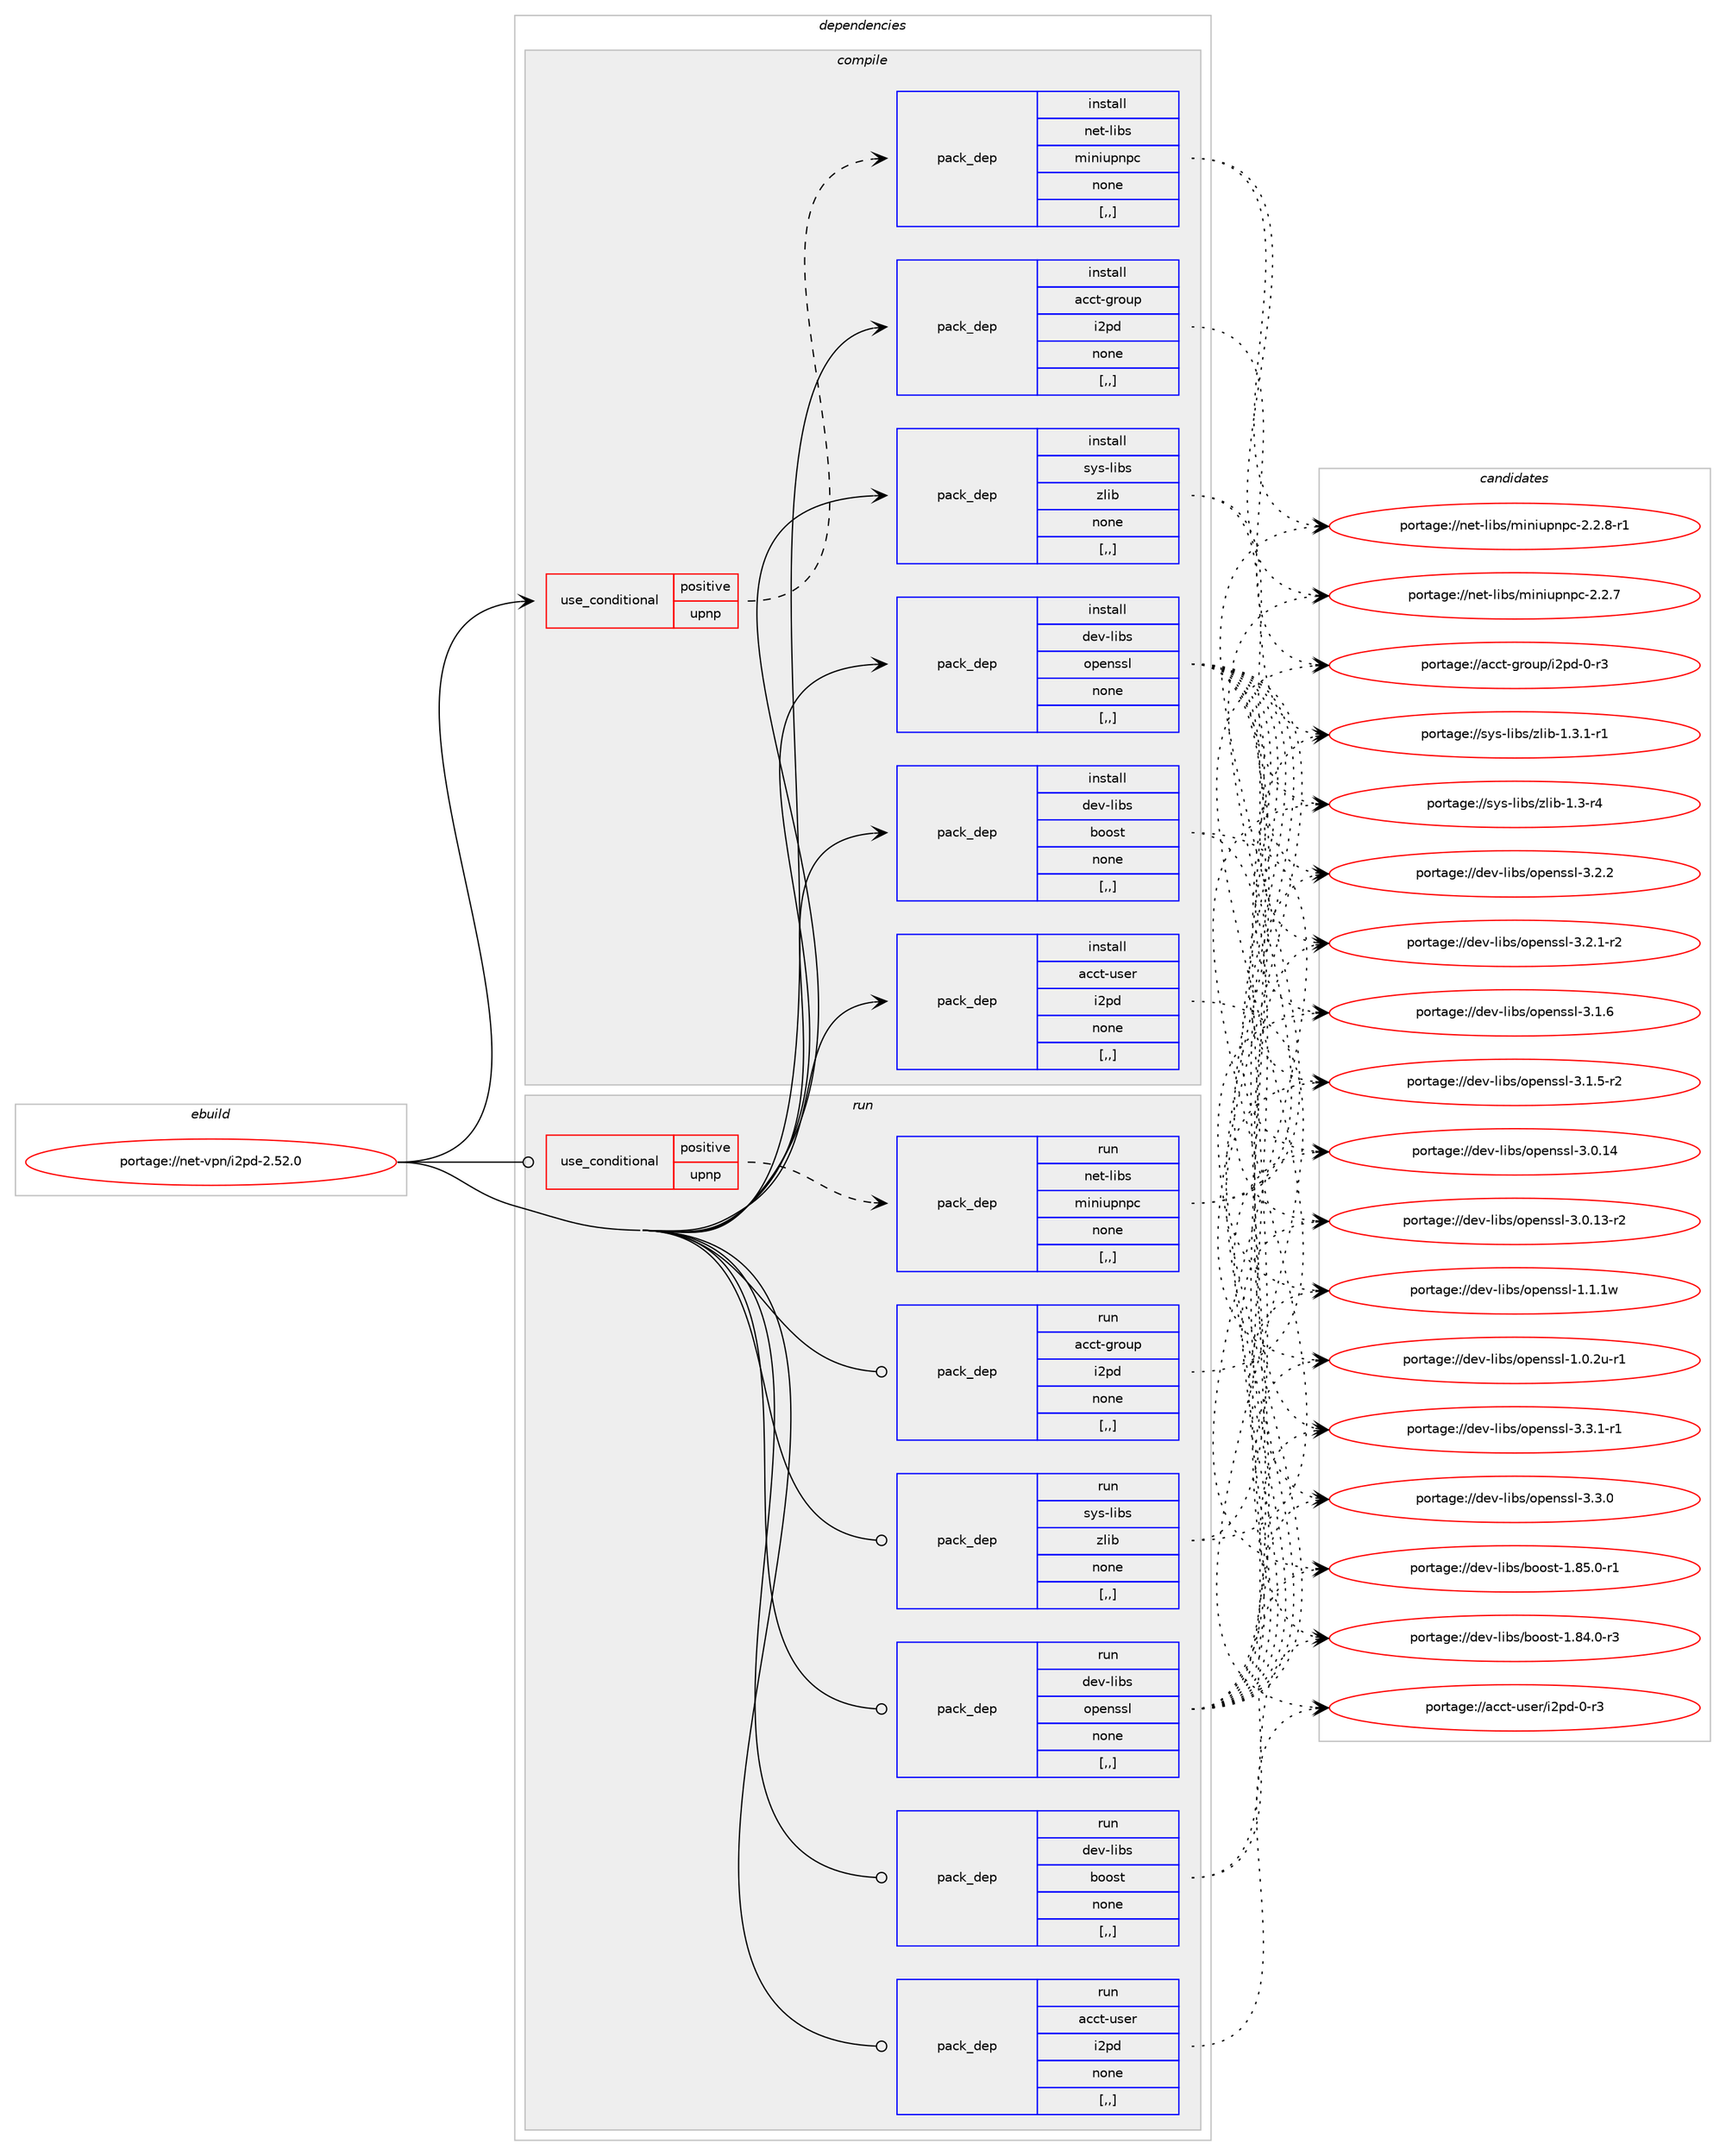 digraph prolog {

# *************
# Graph options
# *************

newrank=true;
concentrate=true;
compound=true;
graph [rankdir=LR,fontname=Helvetica,fontsize=10,ranksep=1.5];#, ranksep=2.5, nodesep=0.2];
edge  [arrowhead=vee];
node  [fontname=Helvetica,fontsize=10];

# **********
# The ebuild
# **********

subgraph cluster_leftcol {
color=gray;
label=<<i>ebuild</i>>;
id [label="portage://net-vpn/i2pd-2.52.0", color=red, width=4, href="../net-vpn/i2pd-2.52.0.svg"];
}

# ****************
# The dependencies
# ****************

subgraph cluster_midcol {
color=gray;
label=<<i>dependencies</i>>;
subgraph cluster_compile {
fillcolor="#eeeeee";
style=filled;
label=<<i>compile</i>>;
subgraph cond101965 {
dependency385645 [label=<<TABLE BORDER="0" CELLBORDER="1" CELLSPACING="0" CELLPADDING="4"><TR><TD ROWSPAN="3" CELLPADDING="10">use_conditional</TD></TR><TR><TD>positive</TD></TR><TR><TD>upnp</TD></TR></TABLE>>, shape=none, color=red];
subgraph pack280909 {
dependency385646 [label=<<TABLE BORDER="0" CELLBORDER="1" CELLSPACING="0" CELLPADDING="4" WIDTH="220"><TR><TD ROWSPAN="6" CELLPADDING="30">pack_dep</TD></TR><TR><TD WIDTH="110">install</TD></TR><TR><TD>net-libs</TD></TR><TR><TD>miniupnpc</TD></TR><TR><TD>none</TD></TR><TR><TD>[,,]</TD></TR></TABLE>>, shape=none, color=blue];
}
dependency385645:e -> dependency385646:w [weight=20,style="dashed",arrowhead="vee"];
}
id:e -> dependency385645:w [weight=20,style="solid",arrowhead="vee"];
subgraph pack280910 {
dependency385647 [label=<<TABLE BORDER="0" CELLBORDER="1" CELLSPACING="0" CELLPADDING="4" WIDTH="220"><TR><TD ROWSPAN="6" CELLPADDING="30">pack_dep</TD></TR><TR><TD WIDTH="110">install</TD></TR><TR><TD>acct-group</TD></TR><TR><TD>i2pd</TD></TR><TR><TD>none</TD></TR><TR><TD>[,,]</TD></TR></TABLE>>, shape=none, color=blue];
}
id:e -> dependency385647:w [weight=20,style="solid",arrowhead="vee"];
subgraph pack280911 {
dependency385648 [label=<<TABLE BORDER="0" CELLBORDER="1" CELLSPACING="0" CELLPADDING="4" WIDTH="220"><TR><TD ROWSPAN="6" CELLPADDING="30">pack_dep</TD></TR><TR><TD WIDTH="110">install</TD></TR><TR><TD>acct-user</TD></TR><TR><TD>i2pd</TD></TR><TR><TD>none</TD></TR><TR><TD>[,,]</TD></TR></TABLE>>, shape=none, color=blue];
}
id:e -> dependency385648:w [weight=20,style="solid",arrowhead="vee"];
subgraph pack280912 {
dependency385649 [label=<<TABLE BORDER="0" CELLBORDER="1" CELLSPACING="0" CELLPADDING="4" WIDTH="220"><TR><TD ROWSPAN="6" CELLPADDING="30">pack_dep</TD></TR><TR><TD WIDTH="110">install</TD></TR><TR><TD>dev-libs</TD></TR><TR><TD>boost</TD></TR><TR><TD>none</TD></TR><TR><TD>[,,]</TD></TR></TABLE>>, shape=none, color=blue];
}
id:e -> dependency385649:w [weight=20,style="solid",arrowhead="vee"];
subgraph pack280913 {
dependency385650 [label=<<TABLE BORDER="0" CELLBORDER="1" CELLSPACING="0" CELLPADDING="4" WIDTH="220"><TR><TD ROWSPAN="6" CELLPADDING="30">pack_dep</TD></TR><TR><TD WIDTH="110">install</TD></TR><TR><TD>dev-libs</TD></TR><TR><TD>openssl</TD></TR><TR><TD>none</TD></TR><TR><TD>[,,]</TD></TR></TABLE>>, shape=none, color=blue];
}
id:e -> dependency385650:w [weight=20,style="solid",arrowhead="vee"];
subgraph pack280914 {
dependency385651 [label=<<TABLE BORDER="0" CELLBORDER="1" CELLSPACING="0" CELLPADDING="4" WIDTH="220"><TR><TD ROWSPAN="6" CELLPADDING="30">pack_dep</TD></TR><TR><TD WIDTH="110">install</TD></TR><TR><TD>sys-libs</TD></TR><TR><TD>zlib</TD></TR><TR><TD>none</TD></TR><TR><TD>[,,]</TD></TR></TABLE>>, shape=none, color=blue];
}
id:e -> dependency385651:w [weight=20,style="solid",arrowhead="vee"];
}
subgraph cluster_compileandrun {
fillcolor="#eeeeee";
style=filled;
label=<<i>compile and run</i>>;
}
subgraph cluster_run {
fillcolor="#eeeeee";
style=filled;
label=<<i>run</i>>;
subgraph cond101966 {
dependency385652 [label=<<TABLE BORDER="0" CELLBORDER="1" CELLSPACING="0" CELLPADDING="4"><TR><TD ROWSPAN="3" CELLPADDING="10">use_conditional</TD></TR><TR><TD>positive</TD></TR><TR><TD>upnp</TD></TR></TABLE>>, shape=none, color=red];
subgraph pack280915 {
dependency385653 [label=<<TABLE BORDER="0" CELLBORDER="1" CELLSPACING="0" CELLPADDING="4" WIDTH="220"><TR><TD ROWSPAN="6" CELLPADDING="30">pack_dep</TD></TR><TR><TD WIDTH="110">run</TD></TR><TR><TD>net-libs</TD></TR><TR><TD>miniupnpc</TD></TR><TR><TD>none</TD></TR><TR><TD>[,,]</TD></TR></TABLE>>, shape=none, color=blue];
}
dependency385652:e -> dependency385653:w [weight=20,style="dashed",arrowhead="vee"];
}
id:e -> dependency385652:w [weight=20,style="solid",arrowhead="odot"];
subgraph pack280916 {
dependency385654 [label=<<TABLE BORDER="0" CELLBORDER="1" CELLSPACING="0" CELLPADDING="4" WIDTH="220"><TR><TD ROWSPAN="6" CELLPADDING="30">pack_dep</TD></TR><TR><TD WIDTH="110">run</TD></TR><TR><TD>acct-group</TD></TR><TR><TD>i2pd</TD></TR><TR><TD>none</TD></TR><TR><TD>[,,]</TD></TR></TABLE>>, shape=none, color=blue];
}
id:e -> dependency385654:w [weight=20,style="solid",arrowhead="odot"];
subgraph pack280917 {
dependency385655 [label=<<TABLE BORDER="0" CELLBORDER="1" CELLSPACING="0" CELLPADDING="4" WIDTH="220"><TR><TD ROWSPAN="6" CELLPADDING="30">pack_dep</TD></TR><TR><TD WIDTH="110">run</TD></TR><TR><TD>acct-user</TD></TR><TR><TD>i2pd</TD></TR><TR><TD>none</TD></TR><TR><TD>[,,]</TD></TR></TABLE>>, shape=none, color=blue];
}
id:e -> dependency385655:w [weight=20,style="solid",arrowhead="odot"];
subgraph pack280918 {
dependency385656 [label=<<TABLE BORDER="0" CELLBORDER="1" CELLSPACING="0" CELLPADDING="4" WIDTH="220"><TR><TD ROWSPAN="6" CELLPADDING="30">pack_dep</TD></TR><TR><TD WIDTH="110">run</TD></TR><TR><TD>dev-libs</TD></TR><TR><TD>boost</TD></TR><TR><TD>none</TD></TR><TR><TD>[,,]</TD></TR></TABLE>>, shape=none, color=blue];
}
id:e -> dependency385656:w [weight=20,style="solid",arrowhead="odot"];
subgraph pack280919 {
dependency385657 [label=<<TABLE BORDER="0" CELLBORDER="1" CELLSPACING="0" CELLPADDING="4" WIDTH="220"><TR><TD ROWSPAN="6" CELLPADDING="30">pack_dep</TD></TR><TR><TD WIDTH="110">run</TD></TR><TR><TD>dev-libs</TD></TR><TR><TD>openssl</TD></TR><TR><TD>none</TD></TR><TR><TD>[,,]</TD></TR></TABLE>>, shape=none, color=blue];
}
id:e -> dependency385657:w [weight=20,style="solid",arrowhead="odot"];
subgraph pack280920 {
dependency385658 [label=<<TABLE BORDER="0" CELLBORDER="1" CELLSPACING="0" CELLPADDING="4" WIDTH="220"><TR><TD ROWSPAN="6" CELLPADDING="30">pack_dep</TD></TR><TR><TD WIDTH="110">run</TD></TR><TR><TD>sys-libs</TD></TR><TR><TD>zlib</TD></TR><TR><TD>none</TD></TR><TR><TD>[,,]</TD></TR></TABLE>>, shape=none, color=blue];
}
id:e -> dependency385658:w [weight=20,style="solid",arrowhead="odot"];
}
}

# **************
# The candidates
# **************

subgraph cluster_choices {
rank=same;
color=gray;
label=<<i>candidates</i>>;

subgraph choice280909 {
color=black;
nodesep=1;
choice110101116451081059811547109105110105117112110112994550465046564511449 [label="portage://net-libs/miniupnpc-2.2.8-r1", color=red, width=4,href="../net-libs/miniupnpc-2.2.8-r1.svg"];
choice11010111645108105981154710910511010511711211011299455046504655 [label="portage://net-libs/miniupnpc-2.2.7", color=red, width=4,href="../net-libs/miniupnpc-2.2.7.svg"];
dependency385646:e -> choice110101116451081059811547109105110105117112110112994550465046564511449:w [style=dotted,weight="100"];
dependency385646:e -> choice11010111645108105981154710910511010511711211011299455046504655:w [style=dotted,weight="100"];
}
subgraph choice280910 {
color=black;
nodesep=1;
choice97999911645103114111117112471055011210045484511451 [label="portage://acct-group/i2pd-0-r3", color=red, width=4,href="../acct-group/i2pd-0-r3.svg"];
dependency385647:e -> choice97999911645103114111117112471055011210045484511451:w [style=dotted,weight="100"];
}
subgraph choice280911 {
color=black;
nodesep=1;
choice97999911645117115101114471055011210045484511451 [label="portage://acct-user/i2pd-0-r3", color=red, width=4,href="../acct-user/i2pd-0-r3.svg"];
dependency385648:e -> choice97999911645117115101114471055011210045484511451:w [style=dotted,weight="100"];
}
subgraph choice280912 {
color=black;
nodesep=1;
choice10010111845108105981154798111111115116454946565346484511449 [label="portage://dev-libs/boost-1.85.0-r1", color=red, width=4,href="../dev-libs/boost-1.85.0-r1.svg"];
choice10010111845108105981154798111111115116454946565246484511451 [label="portage://dev-libs/boost-1.84.0-r3", color=red, width=4,href="../dev-libs/boost-1.84.0-r3.svg"];
dependency385649:e -> choice10010111845108105981154798111111115116454946565346484511449:w [style=dotted,weight="100"];
dependency385649:e -> choice10010111845108105981154798111111115116454946565246484511451:w [style=dotted,weight="100"];
}
subgraph choice280913 {
color=black;
nodesep=1;
choice1001011184510810598115471111121011101151151084551465146494511449 [label="portage://dev-libs/openssl-3.3.1-r1", color=red, width=4,href="../dev-libs/openssl-3.3.1-r1.svg"];
choice100101118451081059811547111112101110115115108455146514648 [label="portage://dev-libs/openssl-3.3.0", color=red, width=4,href="../dev-libs/openssl-3.3.0.svg"];
choice100101118451081059811547111112101110115115108455146504650 [label="portage://dev-libs/openssl-3.2.2", color=red, width=4,href="../dev-libs/openssl-3.2.2.svg"];
choice1001011184510810598115471111121011101151151084551465046494511450 [label="portage://dev-libs/openssl-3.2.1-r2", color=red, width=4,href="../dev-libs/openssl-3.2.1-r2.svg"];
choice100101118451081059811547111112101110115115108455146494654 [label="portage://dev-libs/openssl-3.1.6", color=red, width=4,href="../dev-libs/openssl-3.1.6.svg"];
choice1001011184510810598115471111121011101151151084551464946534511450 [label="portage://dev-libs/openssl-3.1.5-r2", color=red, width=4,href="../dev-libs/openssl-3.1.5-r2.svg"];
choice10010111845108105981154711111210111011511510845514648464952 [label="portage://dev-libs/openssl-3.0.14", color=red, width=4,href="../dev-libs/openssl-3.0.14.svg"];
choice100101118451081059811547111112101110115115108455146484649514511450 [label="portage://dev-libs/openssl-3.0.13-r2", color=red, width=4,href="../dev-libs/openssl-3.0.13-r2.svg"];
choice100101118451081059811547111112101110115115108454946494649119 [label="portage://dev-libs/openssl-1.1.1w", color=red, width=4,href="../dev-libs/openssl-1.1.1w.svg"];
choice1001011184510810598115471111121011101151151084549464846501174511449 [label="portage://dev-libs/openssl-1.0.2u-r1", color=red, width=4,href="../dev-libs/openssl-1.0.2u-r1.svg"];
dependency385650:e -> choice1001011184510810598115471111121011101151151084551465146494511449:w [style=dotted,weight="100"];
dependency385650:e -> choice100101118451081059811547111112101110115115108455146514648:w [style=dotted,weight="100"];
dependency385650:e -> choice100101118451081059811547111112101110115115108455146504650:w [style=dotted,weight="100"];
dependency385650:e -> choice1001011184510810598115471111121011101151151084551465046494511450:w [style=dotted,weight="100"];
dependency385650:e -> choice100101118451081059811547111112101110115115108455146494654:w [style=dotted,weight="100"];
dependency385650:e -> choice1001011184510810598115471111121011101151151084551464946534511450:w [style=dotted,weight="100"];
dependency385650:e -> choice10010111845108105981154711111210111011511510845514648464952:w [style=dotted,weight="100"];
dependency385650:e -> choice100101118451081059811547111112101110115115108455146484649514511450:w [style=dotted,weight="100"];
dependency385650:e -> choice100101118451081059811547111112101110115115108454946494649119:w [style=dotted,weight="100"];
dependency385650:e -> choice1001011184510810598115471111121011101151151084549464846501174511449:w [style=dotted,weight="100"];
}
subgraph choice280914 {
color=black;
nodesep=1;
choice115121115451081059811547122108105984549465146494511449 [label="portage://sys-libs/zlib-1.3.1-r1", color=red, width=4,href="../sys-libs/zlib-1.3.1-r1.svg"];
choice11512111545108105981154712210810598454946514511452 [label="portage://sys-libs/zlib-1.3-r4", color=red, width=4,href="../sys-libs/zlib-1.3-r4.svg"];
dependency385651:e -> choice115121115451081059811547122108105984549465146494511449:w [style=dotted,weight="100"];
dependency385651:e -> choice11512111545108105981154712210810598454946514511452:w [style=dotted,weight="100"];
}
subgraph choice280915 {
color=black;
nodesep=1;
choice110101116451081059811547109105110105117112110112994550465046564511449 [label="portage://net-libs/miniupnpc-2.2.8-r1", color=red, width=4,href="../net-libs/miniupnpc-2.2.8-r1.svg"];
choice11010111645108105981154710910511010511711211011299455046504655 [label="portage://net-libs/miniupnpc-2.2.7", color=red, width=4,href="../net-libs/miniupnpc-2.2.7.svg"];
dependency385653:e -> choice110101116451081059811547109105110105117112110112994550465046564511449:w [style=dotted,weight="100"];
dependency385653:e -> choice11010111645108105981154710910511010511711211011299455046504655:w [style=dotted,weight="100"];
}
subgraph choice280916 {
color=black;
nodesep=1;
choice97999911645103114111117112471055011210045484511451 [label="portage://acct-group/i2pd-0-r3", color=red, width=4,href="../acct-group/i2pd-0-r3.svg"];
dependency385654:e -> choice97999911645103114111117112471055011210045484511451:w [style=dotted,weight="100"];
}
subgraph choice280917 {
color=black;
nodesep=1;
choice97999911645117115101114471055011210045484511451 [label="portage://acct-user/i2pd-0-r3", color=red, width=4,href="../acct-user/i2pd-0-r3.svg"];
dependency385655:e -> choice97999911645117115101114471055011210045484511451:w [style=dotted,weight="100"];
}
subgraph choice280918 {
color=black;
nodesep=1;
choice10010111845108105981154798111111115116454946565346484511449 [label="portage://dev-libs/boost-1.85.0-r1", color=red, width=4,href="../dev-libs/boost-1.85.0-r1.svg"];
choice10010111845108105981154798111111115116454946565246484511451 [label="portage://dev-libs/boost-1.84.0-r3", color=red, width=4,href="../dev-libs/boost-1.84.0-r3.svg"];
dependency385656:e -> choice10010111845108105981154798111111115116454946565346484511449:w [style=dotted,weight="100"];
dependency385656:e -> choice10010111845108105981154798111111115116454946565246484511451:w [style=dotted,weight="100"];
}
subgraph choice280919 {
color=black;
nodesep=1;
choice1001011184510810598115471111121011101151151084551465146494511449 [label="portage://dev-libs/openssl-3.3.1-r1", color=red, width=4,href="../dev-libs/openssl-3.3.1-r1.svg"];
choice100101118451081059811547111112101110115115108455146514648 [label="portage://dev-libs/openssl-3.3.0", color=red, width=4,href="../dev-libs/openssl-3.3.0.svg"];
choice100101118451081059811547111112101110115115108455146504650 [label="portage://dev-libs/openssl-3.2.2", color=red, width=4,href="../dev-libs/openssl-3.2.2.svg"];
choice1001011184510810598115471111121011101151151084551465046494511450 [label="portage://dev-libs/openssl-3.2.1-r2", color=red, width=4,href="../dev-libs/openssl-3.2.1-r2.svg"];
choice100101118451081059811547111112101110115115108455146494654 [label="portage://dev-libs/openssl-3.1.6", color=red, width=4,href="../dev-libs/openssl-3.1.6.svg"];
choice1001011184510810598115471111121011101151151084551464946534511450 [label="portage://dev-libs/openssl-3.1.5-r2", color=red, width=4,href="../dev-libs/openssl-3.1.5-r2.svg"];
choice10010111845108105981154711111210111011511510845514648464952 [label="portage://dev-libs/openssl-3.0.14", color=red, width=4,href="../dev-libs/openssl-3.0.14.svg"];
choice100101118451081059811547111112101110115115108455146484649514511450 [label="portage://dev-libs/openssl-3.0.13-r2", color=red, width=4,href="../dev-libs/openssl-3.0.13-r2.svg"];
choice100101118451081059811547111112101110115115108454946494649119 [label="portage://dev-libs/openssl-1.1.1w", color=red, width=4,href="../dev-libs/openssl-1.1.1w.svg"];
choice1001011184510810598115471111121011101151151084549464846501174511449 [label="portage://dev-libs/openssl-1.0.2u-r1", color=red, width=4,href="../dev-libs/openssl-1.0.2u-r1.svg"];
dependency385657:e -> choice1001011184510810598115471111121011101151151084551465146494511449:w [style=dotted,weight="100"];
dependency385657:e -> choice100101118451081059811547111112101110115115108455146514648:w [style=dotted,weight="100"];
dependency385657:e -> choice100101118451081059811547111112101110115115108455146504650:w [style=dotted,weight="100"];
dependency385657:e -> choice1001011184510810598115471111121011101151151084551465046494511450:w [style=dotted,weight="100"];
dependency385657:e -> choice100101118451081059811547111112101110115115108455146494654:w [style=dotted,weight="100"];
dependency385657:e -> choice1001011184510810598115471111121011101151151084551464946534511450:w [style=dotted,weight="100"];
dependency385657:e -> choice10010111845108105981154711111210111011511510845514648464952:w [style=dotted,weight="100"];
dependency385657:e -> choice100101118451081059811547111112101110115115108455146484649514511450:w [style=dotted,weight="100"];
dependency385657:e -> choice100101118451081059811547111112101110115115108454946494649119:w [style=dotted,weight="100"];
dependency385657:e -> choice1001011184510810598115471111121011101151151084549464846501174511449:w [style=dotted,weight="100"];
}
subgraph choice280920 {
color=black;
nodesep=1;
choice115121115451081059811547122108105984549465146494511449 [label="portage://sys-libs/zlib-1.3.1-r1", color=red, width=4,href="../sys-libs/zlib-1.3.1-r1.svg"];
choice11512111545108105981154712210810598454946514511452 [label="portage://sys-libs/zlib-1.3-r4", color=red, width=4,href="../sys-libs/zlib-1.3-r4.svg"];
dependency385658:e -> choice115121115451081059811547122108105984549465146494511449:w [style=dotted,weight="100"];
dependency385658:e -> choice11512111545108105981154712210810598454946514511452:w [style=dotted,weight="100"];
}
}

}
